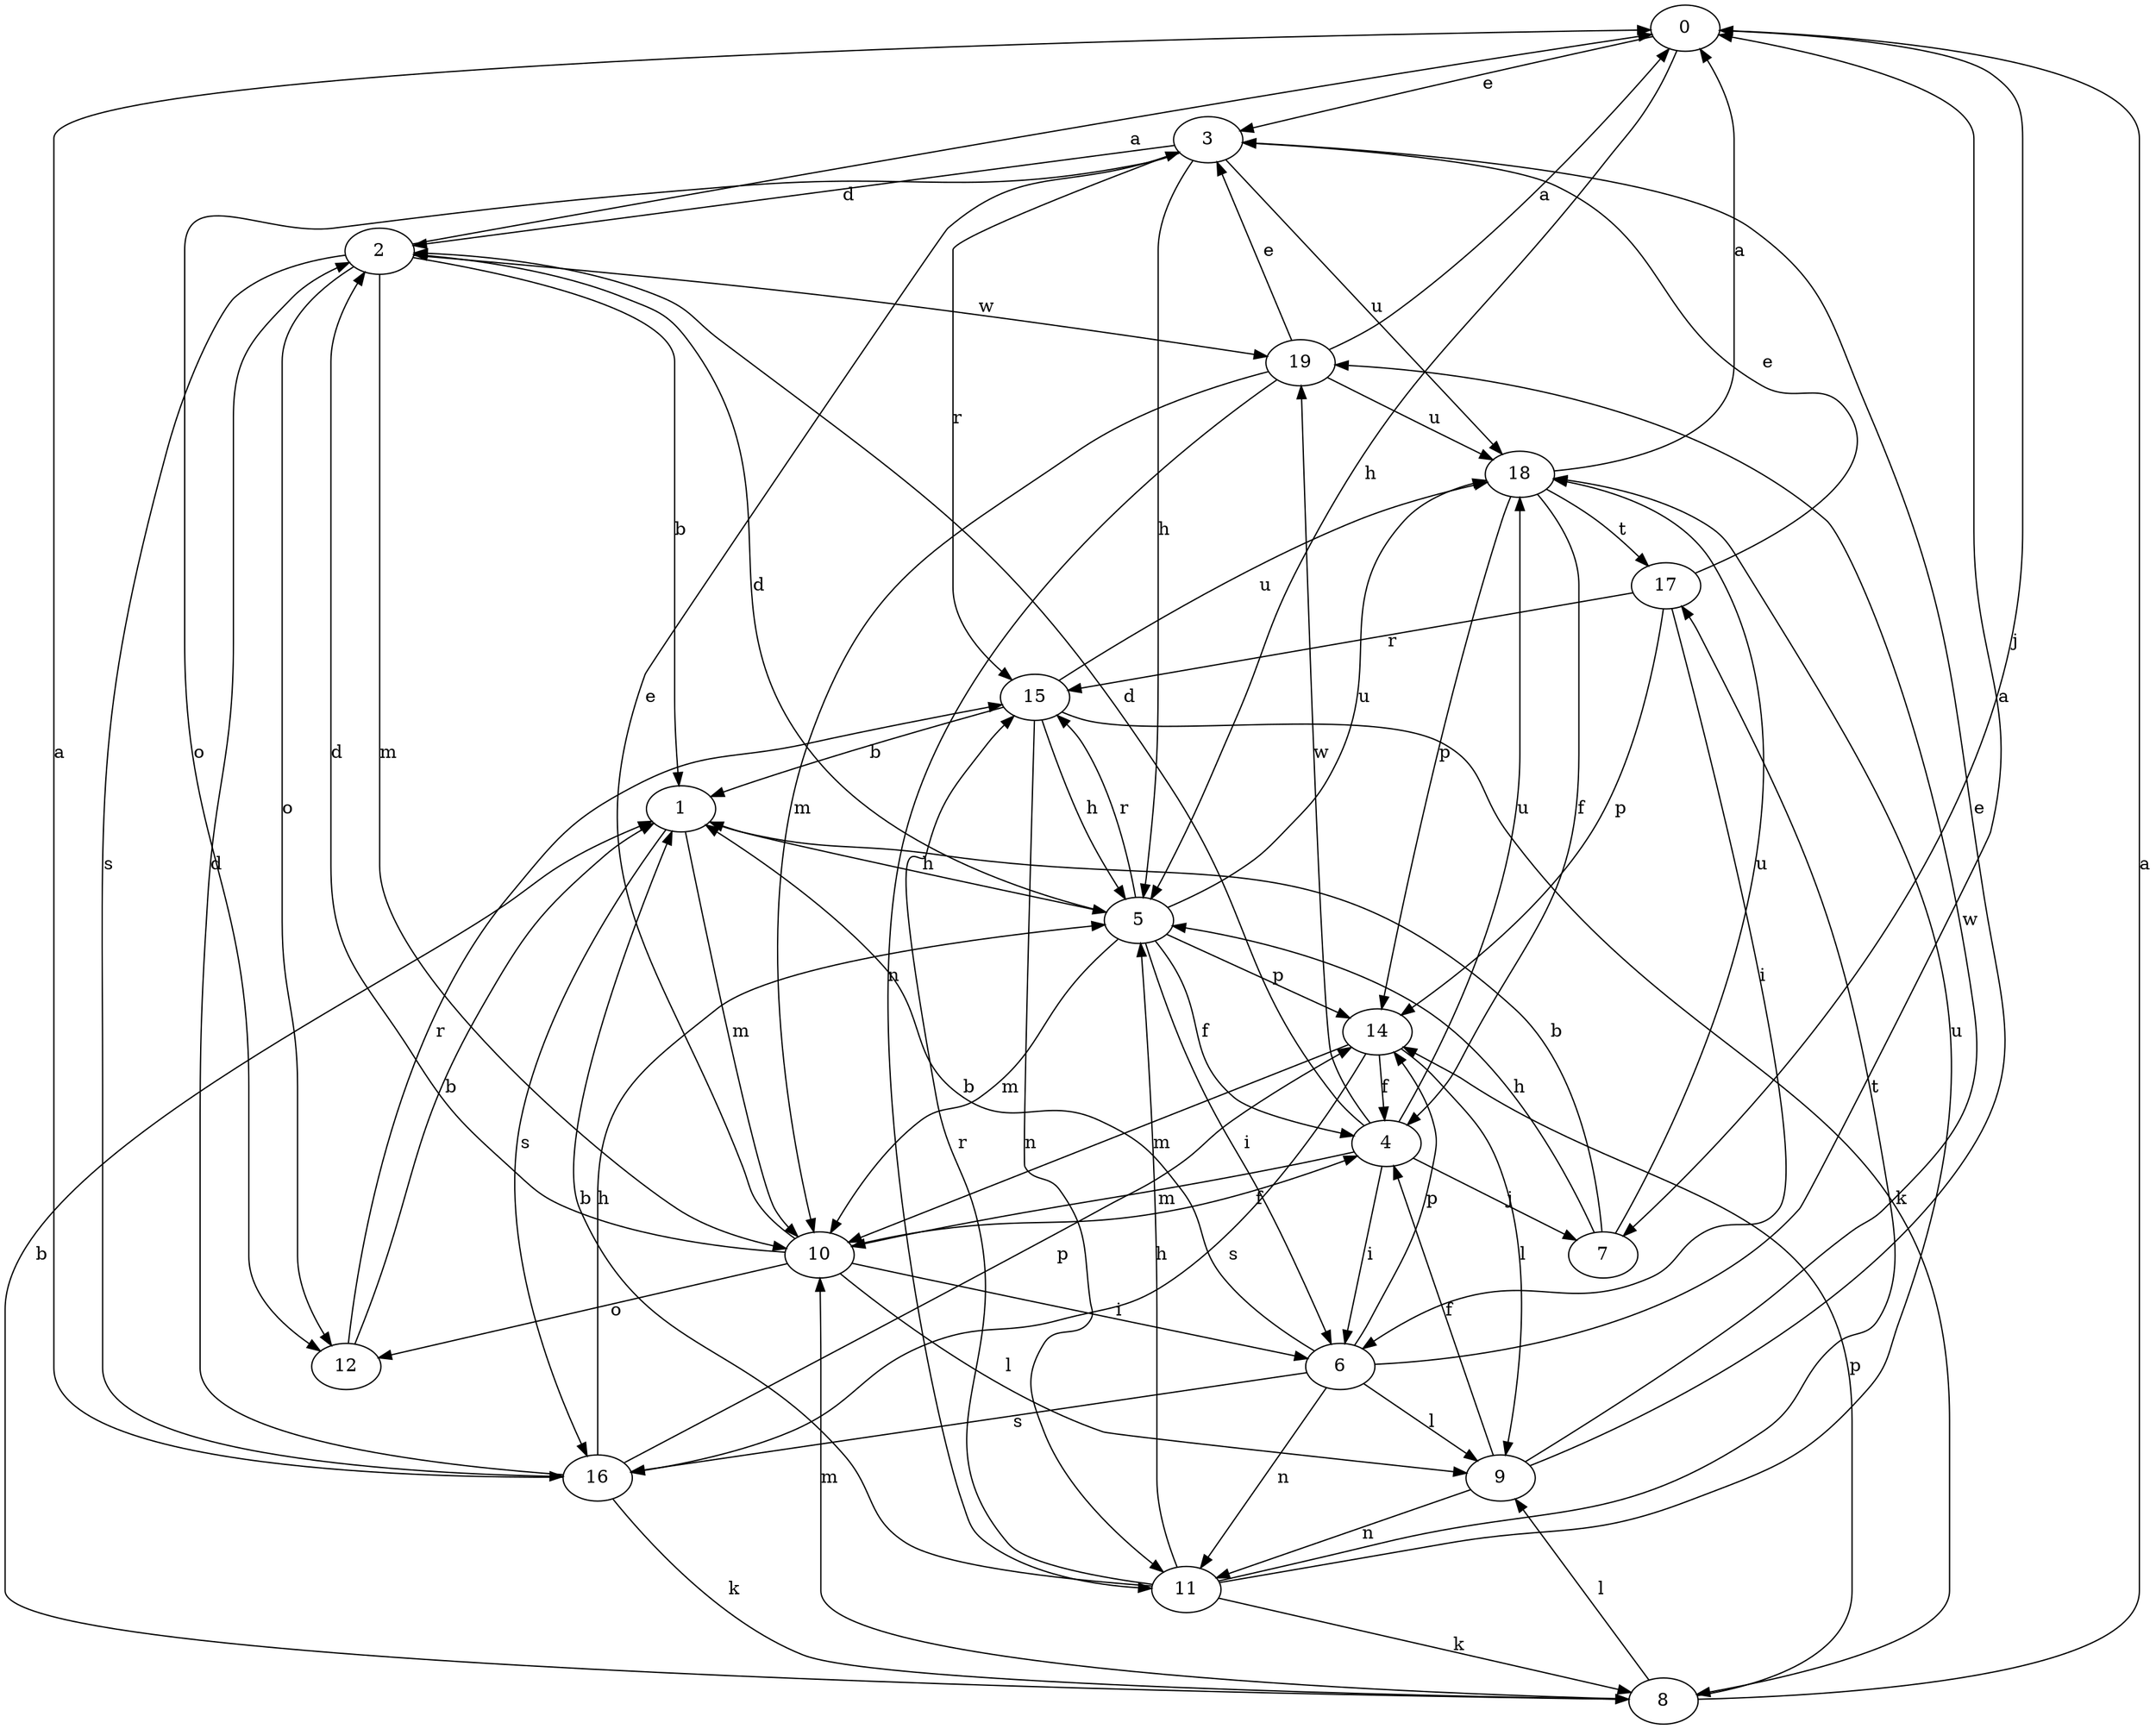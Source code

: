 strict digraph  {
0;
1;
2;
3;
4;
5;
6;
7;
8;
9;
10;
11;
12;
14;
15;
16;
17;
18;
19;
0 -> 3  [label=e];
0 -> 5  [label=h];
0 -> 7  [label=j];
1 -> 5  [label=h];
1 -> 10  [label=m];
1 -> 16  [label=s];
2 -> 0  [label=a];
2 -> 1  [label=b];
2 -> 10  [label=m];
2 -> 12  [label=o];
2 -> 16  [label=s];
2 -> 19  [label=w];
3 -> 2  [label=d];
3 -> 5  [label=h];
3 -> 12  [label=o];
3 -> 15  [label=r];
3 -> 18  [label=u];
4 -> 2  [label=d];
4 -> 6  [label=i];
4 -> 7  [label=j];
4 -> 10  [label=m];
4 -> 18  [label=u];
4 -> 19  [label=w];
5 -> 2  [label=d];
5 -> 4  [label=f];
5 -> 6  [label=i];
5 -> 10  [label=m];
5 -> 14  [label=p];
5 -> 15  [label=r];
5 -> 18  [label=u];
6 -> 0  [label=a];
6 -> 1  [label=b];
6 -> 9  [label=l];
6 -> 11  [label=n];
6 -> 14  [label=p];
6 -> 16  [label=s];
7 -> 1  [label=b];
7 -> 5  [label=h];
7 -> 18  [label=u];
8 -> 0  [label=a];
8 -> 1  [label=b];
8 -> 9  [label=l];
8 -> 10  [label=m];
8 -> 14  [label=p];
9 -> 3  [label=e];
9 -> 4  [label=f];
9 -> 11  [label=n];
9 -> 19  [label=w];
10 -> 2  [label=d];
10 -> 3  [label=e];
10 -> 4  [label=f];
10 -> 6  [label=i];
10 -> 9  [label=l];
10 -> 12  [label=o];
11 -> 1  [label=b];
11 -> 5  [label=h];
11 -> 8  [label=k];
11 -> 15  [label=r];
11 -> 17  [label=t];
11 -> 18  [label=u];
12 -> 1  [label=b];
12 -> 15  [label=r];
14 -> 4  [label=f];
14 -> 9  [label=l];
14 -> 10  [label=m];
14 -> 16  [label=s];
15 -> 1  [label=b];
15 -> 5  [label=h];
15 -> 8  [label=k];
15 -> 11  [label=n];
15 -> 18  [label=u];
16 -> 0  [label=a];
16 -> 2  [label=d];
16 -> 5  [label=h];
16 -> 8  [label=k];
16 -> 14  [label=p];
17 -> 3  [label=e];
17 -> 6  [label=i];
17 -> 14  [label=p];
17 -> 15  [label=r];
18 -> 0  [label=a];
18 -> 4  [label=f];
18 -> 14  [label=p];
18 -> 17  [label=t];
19 -> 0  [label=a];
19 -> 3  [label=e];
19 -> 10  [label=m];
19 -> 11  [label=n];
19 -> 18  [label=u];
}
